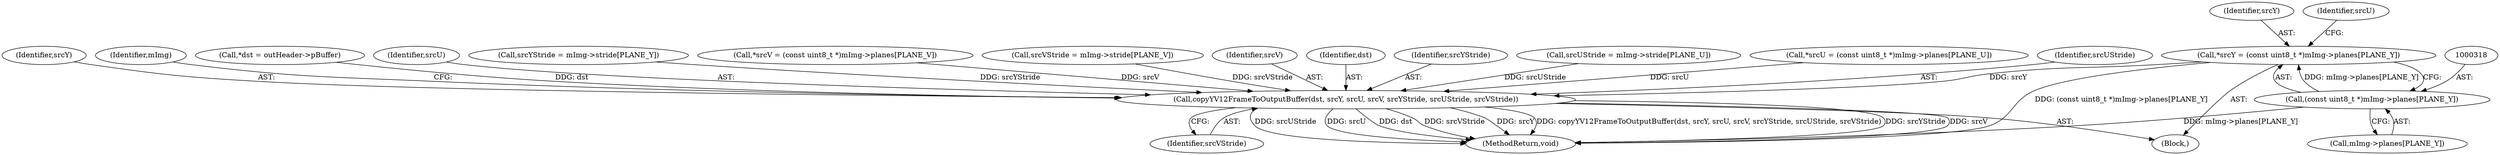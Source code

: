 digraph "0_Android_5a6788730acfc6fd8f4a6ef89d2c376572a26b55@pointer" {
"1000315" [label="(Call,*srcY = (const uint8_t *)mImg->planes[PLANE_Y])"];
"1000317" [label="(Call,(const uint8_t *)mImg->planes[PLANE_Y])"];
"1000368" [label="(Call,copyYV12FrameToOutputBuffer(dst, srcY, srcU, srcV, srcYStride, srcUStride, srcVStride))"];
"1000369" [label="(Identifier,dst)"];
"1000246" [label="(Block,)"];
"1000373" [label="(Identifier,srcYStride)"];
"1000409" [label="(MethodReturn,void)"];
"1000315" [label="(Call,*srcY = (const uint8_t *)mImg->planes[PLANE_Y])"];
"1000353" [label="(Call,srcUStride = mImg->stride[PLANE_U])"];
"1000316" [label="(Identifier,srcY)"];
"1000375" [label="(Identifier,srcVStride)"];
"1000319" [label="(Call,mImg->planes[PLANE_Y])"];
"1000325" [label="(Call,*srcU = (const uint8_t *)mImg->planes[PLANE_U])"];
"1000374" [label="(Identifier,srcUStride)"];
"1000317" [label="(Call,(const uint8_t *)mImg->planes[PLANE_Y])"];
"1000370" [label="(Identifier,srcY)"];
"1000377" [label="(Identifier,mImg)"];
"1000309" [label="(Call,*dst = outHeader->pBuffer)"];
"1000371" [label="(Identifier,srcU)"];
"1000326" [label="(Identifier,srcU)"];
"1000345" [label="(Call,srcYStride = mImg->stride[PLANE_Y])"];
"1000335" [label="(Call,*srcV = (const uint8_t *)mImg->planes[PLANE_V])"];
"1000361" [label="(Call,srcVStride = mImg->stride[PLANE_V])"];
"1000368" [label="(Call,copyYV12FrameToOutputBuffer(dst, srcY, srcU, srcV, srcYStride, srcUStride, srcVStride))"];
"1000372" [label="(Identifier,srcV)"];
"1000315" -> "1000246"  [label="AST: "];
"1000315" -> "1000317"  [label="CFG: "];
"1000316" -> "1000315"  [label="AST: "];
"1000317" -> "1000315"  [label="AST: "];
"1000326" -> "1000315"  [label="CFG: "];
"1000315" -> "1000409"  [label="DDG: (const uint8_t *)mImg->planes[PLANE_Y]"];
"1000317" -> "1000315"  [label="DDG: mImg->planes[PLANE_Y]"];
"1000315" -> "1000368"  [label="DDG: srcY"];
"1000317" -> "1000319"  [label="CFG: "];
"1000318" -> "1000317"  [label="AST: "];
"1000319" -> "1000317"  [label="AST: "];
"1000317" -> "1000409"  [label="DDG: mImg->planes[PLANE_Y]"];
"1000368" -> "1000246"  [label="AST: "];
"1000368" -> "1000375"  [label="CFG: "];
"1000369" -> "1000368"  [label="AST: "];
"1000370" -> "1000368"  [label="AST: "];
"1000371" -> "1000368"  [label="AST: "];
"1000372" -> "1000368"  [label="AST: "];
"1000373" -> "1000368"  [label="AST: "];
"1000374" -> "1000368"  [label="AST: "];
"1000375" -> "1000368"  [label="AST: "];
"1000377" -> "1000368"  [label="CFG: "];
"1000368" -> "1000409"  [label="DDG: dst"];
"1000368" -> "1000409"  [label="DDG: srcVStride"];
"1000368" -> "1000409"  [label="DDG: srcY"];
"1000368" -> "1000409"  [label="DDG: copyYV12FrameToOutputBuffer(dst, srcY, srcU, srcV, srcYStride, srcUStride, srcVStride)"];
"1000368" -> "1000409"  [label="DDG: srcYStride"];
"1000368" -> "1000409"  [label="DDG: srcV"];
"1000368" -> "1000409"  [label="DDG: srcUStride"];
"1000368" -> "1000409"  [label="DDG: srcU"];
"1000309" -> "1000368"  [label="DDG: dst"];
"1000325" -> "1000368"  [label="DDG: srcU"];
"1000335" -> "1000368"  [label="DDG: srcV"];
"1000345" -> "1000368"  [label="DDG: srcYStride"];
"1000353" -> "1000368"  [label="DDG: srcUStride"];
"1000361" -> "1000368"  [label="DDG: srcVStride"];
}
